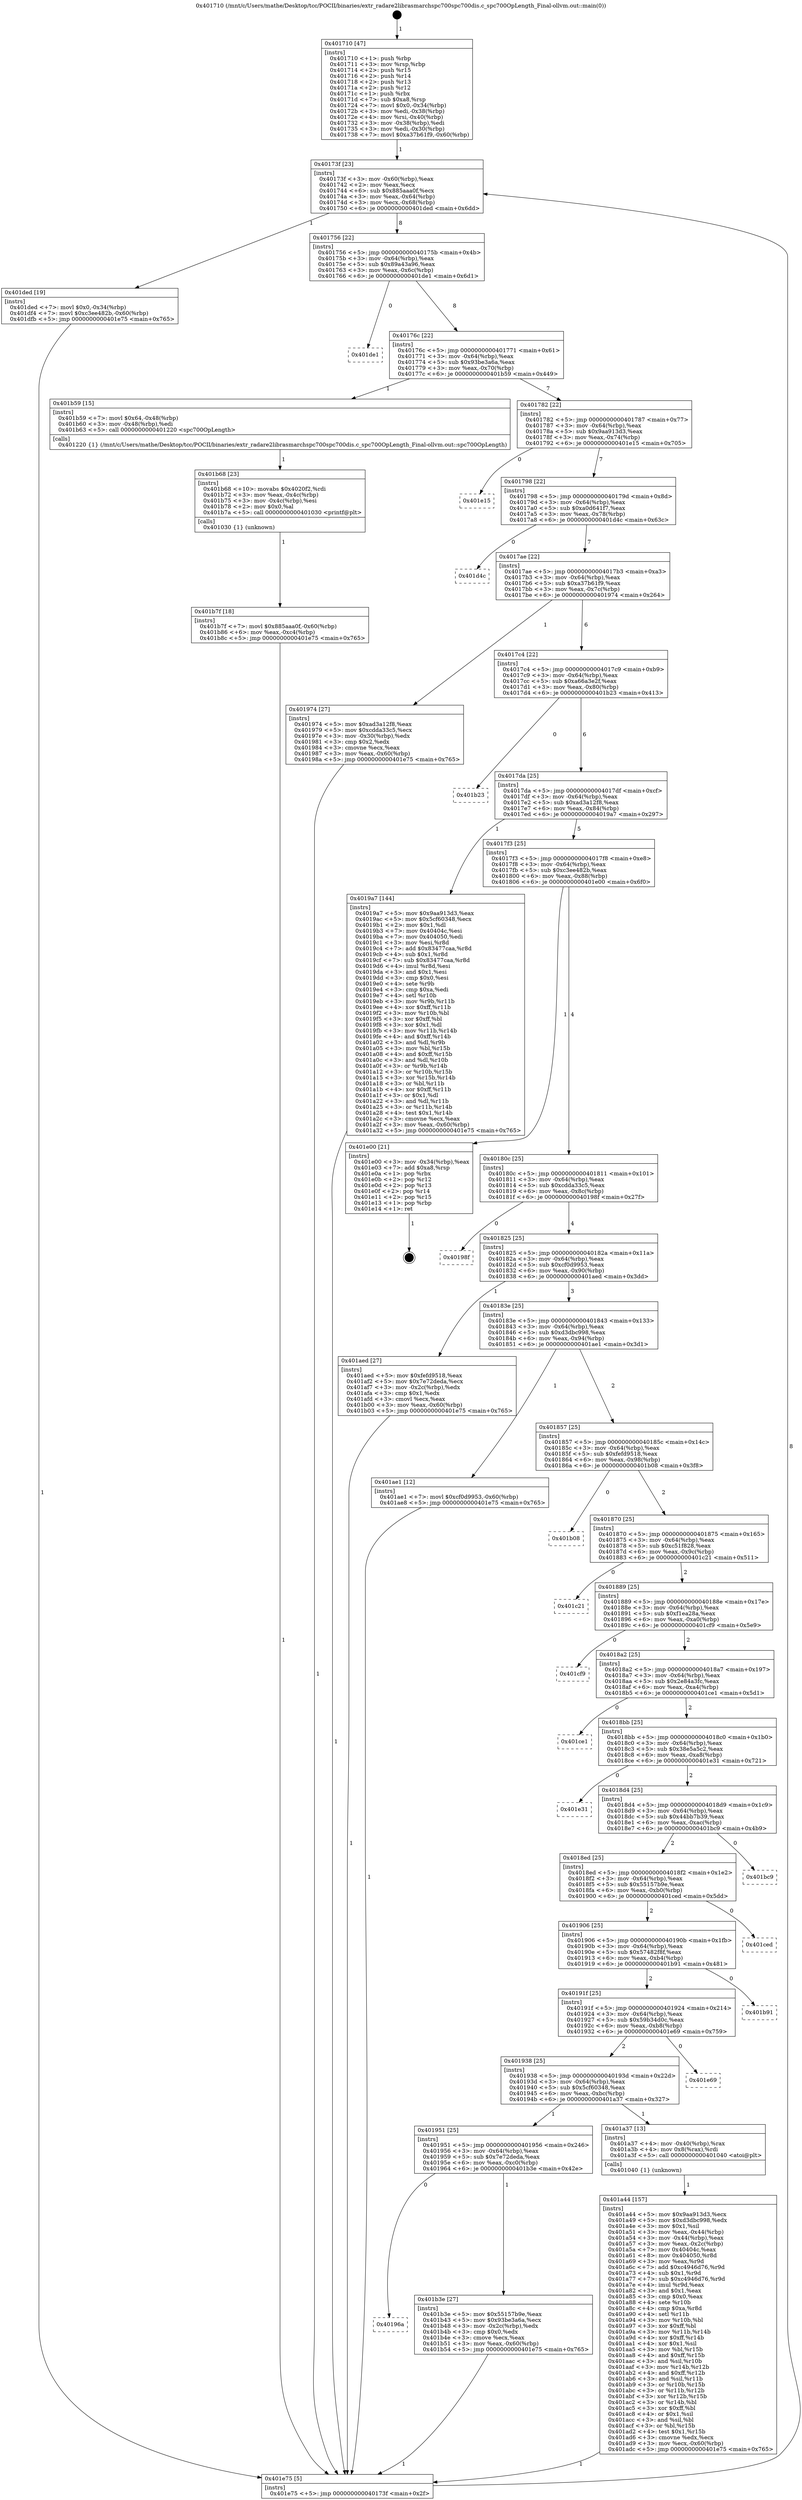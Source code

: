 digraph "0x401710" {
  label = "0x401710 (/mnt/c/Users/mathe/Desktop/tcc/POCII/binaries/extr_radare2librasmarchspc700spc700dis.c_spc700OpLength_Final-ollvm.out::main(0))"
  labelloc = "t"
  node[shape=record]

  Entry [label="",width=0.3,height=0.3,shape=circle,fillcolor=black,style=filled]
  "0x40173f" [label="{
     0x40173f [23]\l
     | [instrs]\l
     &nbsp;&nbsp;0x40173f \<+3\>: mov -0x60(%rbp),%eax\l
     &nbsp;&nbsp;0x401742 \<+2\>: mov %eax,%ecx\l
     &nbsp;&nbsp;0x401744 \<+6\>: sub $0x885aaa0f,%ecx\l
     &nbsp;&nbsp;0x40174a \<+3\>: mov %eax,-0x64(%rbp)\l
     &nbsp;&nbsp;0x40174d \<+3\>: mov %ecx,-0x68(%rbp)\l
     &nbsp;&nbsp;0x401750 \<+6\>: je 0000000000401ded \<main+0x6dd\>\l
  }"]
  "0x401ded" [label="{
     0x401ded [19]\l
     | [instrs]\l
     &nbsp;&nbsp;0x401ded \<+7\>: movl $0x0,-0x34(%rbp)\l
     &nbsp;&nbsp;0x401df4 \<+7\>: movl $0xc3ee482b,-0x60(%rbp)\l
     &nbsp;&nbsp;0x401dfb \<+5\>: jmp 0000000000401e75 \<main+0x765\>\l
  }"]
  "0x401756" [label="{
     0x401756 [22]\l
     | [instrs]\l
     &nbsp;&nbsp;0x401756 \<+5\>: jmp 000000000040175b \<main+0x4b\>\l
     &nbsp;&nbsp;0x40175b \<+3\>: mov -0x64(%rbp),%eax\l
     &nbsp;&nbsp;0x40175e \<+5\>: sub $0x89a43a96,%eax\l
     &nbsp;&nbsp;0x401763 \<+3\>: mov %eax,-0x6c(%rbp)\l
     &nbsp;&nbsp;0x401766 \<+6\>: je 0000000000401de1 \<main+0x6d1\>\l
  }"]
  Exit [label="",width=0.3,height=0.3,shape=circle,fillcolor=black,style=filled,peripheries=2]
  "0x401de1" [label="{
     0x401de1\l
  }", style=dashed]
  "0x40176c" [label="{
     0x40176c [22]\l
     | [instrs]\l
     &nbsp;&nbsp;0x40176c \<+5\>: jmp 0000000000401771 \<main+0x61\>\l
     &nbsp;&nbsp;0x401771 \<+3\>: mov -0x64(%rbp),%eax\l
     &nbsp;&nbsp;0x401774 \<+5\>: sub $0x93be3a6a,%eax\l
     &nbsp;&nbsp;0x401779 \<+3\>: mov %eax,-0x70(%rbp)\l
     &nbsp;&nbsp;0x40177c \<+6\>: je 0000000000401b59 \<main+0x449\>\l
  }"]
  "0x401b7f" [label="{
     0x401b7f [18]\l
     | [instrs]\l
     &nbsp;&nbsp;0x401b7f \<+7\>: movl $0x885aaa0f,-0x60(%rbp)\l
     &nbsp;&nbsp;0x401b86 \<+6\>: mov %eax,-0xc4(%rbp)\l
     &nbsp;&nbsp;0x401b8c \<+5\>: jmp 0000000000401e75 \<main+0x765\>\l
  }"]
  "0x401b59" [label="{
     0x401b59 [15]\l
     | [instrs]\l
     &nbsp;&nbsp;0x401b59 \<+7\>: movl $0x64,-0x48(%rbp)\l
     &nbsp;&nbsp;0x401b60 \<+3\>: mov -0x48(%rbp),%edi\l
     &nbsp;&nbsp;0x401b63 \<+5\>: call 0000000000401220 \<spc700OpLength\>\l
     | [calls]\l
     &nbsp;&nbsp;0x401220 \{1\} (/mnt/c/Users/mathe/Desktop/tcc/POCII/binaries/extr_radare2librasmarchspc700spc700dis.c_spc700OpLength_Final-ollvm.out::spc700OpLength)\l
  }"]
  "0x401782" [label="{
     0x401782 [22]\l
     | [instrs]\l
     &nbsp;&nbsp;0x401782 \<+5\>: jmp 0000000000401787 \<main+0x77\>\l
     &nbsp;&nbsp;0x401787 \<+3\>: mov -0x64(%rbp),%eax\l
     &nbsp;&nbsp;0x40178a \<+5\>: sub $0x9aa913d3,%eax\l
     &nbsp;&nbsp;0x40178f \<+3\>: mov %eax,-0x74(%rbp)\l
     &nbsp;&nbsp;0x401792 \<+6\>: je 0000000000401e15 \<main+0x705\>\l
  }"]
  "0x401b68" [label="{
     0x401b68 [23]\l
     | [instrs]\l
     &nbsp;&nbsp;0x401b68 \<+10\>: movabs $0x4020f2,%rdi\l
     &nbsp;&nbsp;0x401b72 \<+3\>: mov %eax,-0x4c(%rbp)\l
     &nbsp;&nbsp;0x401b75 \<+3\>: mov -0x4c(%rbp),%esi\l
     &nbsp;&nbsp;0x401b78 \<+2\>: mov $0x0,%al\l
     &nbsp;&nbsp;0x401b7a \<+5\>: call 0000000000401030 \<printf@plt\>\l
     | [calls]\l
     &nbsp;&nbsp;0x401030 \{1\} (unknown)\l
  }"]
  "0x401e15" [label="{
     0x401e15\l
  }", style=dashed]
  "0x401798" [label="{
     0x401798 [22]\l
     | [instrs]\l
     &nbsp;&nbsp;0x401798 \<+5\>: jmp 000000000040179d \<main+0x8d\>\l
     &nbsp;&nbsp;0x40179d \<+3\>: mov -0x64(%rbp),%eax\l
     &nbsp;&nbsp;0x4017a0 \<+5\>: sub $0xa0d641f7,%eax\l
     &nbsp;&nbsp;0x4017a5 \<+3\>: mov %eax,-0x78(%rbp)\l
     &nbsp;&nbsp;0x4017a8 \<+6\>: je 0000000000401d4c \<main+0x63c\>\l
  }"]
  "0x40196a" [label="{
     0x40196a\l
  }", style=dashed]
  "0x401d4c" [label="{
     0x401d4c\l
  }", style=dashed]
  "0x4017ae" [label="{
     0x4017ae [22]\l
     | [instrs]\l
     &nbsp;&nbsp;0x4017ae \<+5\>: jmp 00000000004017b3 \<main+0xa3\>\l
     &nbsp;&nbsp;0x4017b3 \<+3\>: mov -0x64(%rbp),%eax\l
     &nbsp;&nbsp;0x4017b6 \<+5\>: sub $0xa37b61f9,%eax\l
     &nbsp;&nbsp;0x4017bb \<+3\>: mov %eax,-0x7c(%rbp)\l
     &nbsp;&nbsp;0x4017be \<+6\>: je 0000000000401974 \<main+0x264\>\l
  }"]
  "0x401b3e" [label="{
     0x401b3e [27]\l
     | [instrs]\l
     &nbsp;&nbsp;0x401b3e \<+5\>: mov $0x55157b9e,%eax\l
     &nbsp;&nbsp;0x401b43 \<+5\>: mov $0x93be3a6a,%ecx\l
     &nbsp;&nbsp;0x401b48 \<+3\>: mov -0x2c(%rbp),%edx\l
     &nbsp;&nbsp;0x401b4b \<+3\>: cmp $0x0,%edx\l
     &nbsp;&nbsp;0x401b4e \<+3\>: cmove %ecx,%eax\l
     &nbsp;&nbsp;0x401b51 \<+3\>: mov %eax,-0x60(%rbp)\l
     &nbsp;&nbsp;0x401b54 \<+5\>: jmp 0000000000401e75 \<main+0x765\>\l
  }"]
  "0x401974" [label="{
     0x401974 [27]\l
     | [instrs]\l
     &nbsp;&nbsp;0x401974 \<+5\>: mov $0xad3a12f8,%eax\l
     &nbsp;&nbsp;0x401979 \<+5\>: mov $0xcdda33c5,%ecx\l
     &nbsp;&nbsp;0x40197e \<+3\>: mov -0x30(%rbp),%edx\l
     &nbsp;&nbsp;0x401981 \<+3\>: cmp $0x2,%edx\l
     &nbsp;&nbsp;0x401984 \<+3\>: cmovne %ecx,%eax\l
     &nbsp;&nbsp;0x401987 \<+3\>: mov %eax,-0x60(%rbp)\l
     &nbsp;&nbsp;0x40198a \<+5\>: jmp 0000000000401e75 \<main+0x765\>\l
  }"]
  "0x4017c4" [label="{
     0x4017c4 [22]\l
     | [instrs]\l
     &nbsp;&nbsp;0x4017c4 \<+5\>: jmp 00000000004017c9 \<main+0xb9\>\l
     &nbsp;&nbsp;0x4017c9 \<+3\>: mov -0x64(%rbp),%eax\l
     &nbsp;&nbsp;0x4017cc \<+5\>: sub $0xa66a3e2f,%eax\l
     &nbsp;&nbsp;0x4017d1 \<+3\>: mov %eax,-0x80(%rbp)\l
     &nbsp;&nbsp;0x4017d4 \<+6\>: je 0000000000401b23 \<main+0x413\>\l
  }"]
  "0x401e75" [label="{
     0x401e75 [5]\l
     | [instrs]\l
     &nbsp;&nbsp;0x401e75 \<+5\>: jmp 000000000040173f \<main+0x2f\>\l
  }"]
  "0x401710" [label="{
     0x401710 [47]\l
     | [instrs]\l
     &nbsp;&nbsp;0x401710 \<+1\>: push %rbp\l
     &nbsp;&nbsp;0x401711 \<+3\>: mov %rsp,%rbp\l
     &nbsp;&nbsp;0x401714 \<+2\>: push %r15\l
     &nbsp;&nbsp;0x401716 \<+2\>: push %r14\l
     &nbsp;&nbsp;0x401718 \<+2\>: push %r13\l
     &nbsp;&nbsp;0x40171a \<+2\>: push %r12\l
     &nbsp;&nbsp;0x40171c \<+1\>: push %rbx\l
     &nbsp;&nbsp;0x40171d \<+7\>: sub $0xa8,%rsp\l
     &nbsp;&nbsp;0x401724 \<+7\>: movl $0x0,-0x34(%rbp)\l
     &nbsp;&nbsp;0x40172b \<+3\>: mov %edi,-0x38(%rbp)\l
     &nbsp;&nbsp;0x40172e \<+4\>: mov %rsi,-0x40(%rbp)\l
     &nbsp;&nbsp;0x401732 \<+3\>: mov -0x38(%rbp),%edi\l
     &nbsp;&nbsp;0x401735 \<+3\>: mov %edi,-0x30(%rbp)\l
     &nbsp;&nbsp;0x401738 \<+7\>: movl $0xa37b61f9,-0x60(%rbp)\l
  }"]
  "0x401a44" [label="{
     0x401a44 [157]\l
     | [instrs]\l
     &nbsp;&nbsp;0x401a44 \<+5\>: mov $0x9aa913d3,%ecx\l
     &nbsp;&nbsp;0x401a49 \<+5\>: mov $0xd3dbc998,%edx\l
     &nbsp;&nbsp;0x401a4e \<+3\>: mov $0x1,%sil\l
     &nbsp;&nbsp;0x401a51 \<+3\>: mov %eax,-0x44(%rbp)\l
     &nbsp;&nbsp;0x401a54 \<+3\>: mov -0x44(%rbp),%eax\l
     &nbsp;&nbsp;0x401a57 \<+3\>: mov %eax,-0x2c(%rbp)\l
     &nbsp;&nbsp;0x401a5a \<+7\>: mov 0x40404c,%eax\l
     &nbsp;&nbsp;0x401a61 \<+8\>: mov 0x404050,%r8d\l
     &nbsp;&nbsp;0x401a69 \<+3\>: mov %eax,%r9d\l
     &nbsp;&nbsp;0x401a6c \<+7\>: add $0xc4946d76,%r9d\l
     &nbsp;&nbsp;0x401a73 \<+4\>: sub $0x1,%r9d\l
     &nbsp;&nbsp;0x401a77 \<+7\>: sub $0xc4946d76,%r9d\l
     &nbsp;&nbsp;0x401a7e \<+4\>: imul %r9d,%eax\l
     &nbsp;&nbsp;0x401a82 \<+3\>: and $0x1,%eax\l
     &nbsp;&nbsp;0x401a85 \<+3\>: cmp $0x0,%eax\l
     &nbsp;&nbsp;0x401a88 \<+4\>: sete %r10b\l
     &nbsp;&nbsp;0x401a8c \<+4\>: cmp $0xa,%r8d\l
     &nbsp;&nbsp;0x401a90 \<+4\>: setl %r11b\l
     &nbsp;&nbsp;0x401a94 \<+3\>: mov %r10b,%bl\l
     &nbsp;&nbsp;0x401a97 \<+3\>: xor $0xff,%bl\l
     &nbsp;&nbsp;0x401a9a \<+3\>: mov %r11b,%r14b\l
     &nbsp;&nbsp;0x401a9d \<+4\>: xor $0xff,%r14b\l
     &nbsp;&nbsp;0x401aa1 \<+4\>: xor $0x1,%sil\l
     &nbsp;&nbsp;0x401aa5 \<+3\>: mov %bl,%r15b\l
     &nbsp;&nbsp;0x401aa8 \<+4\>: and $0xff,%r15b\l
     &nbsp;&nbsp;0x401aac \<+3\>: and %sil,%r10b\l
     &nbsp;&nbsp;0x401aaf \<+3\>: mov %r14b,%r12b\l
     &nbsp;&nbsp;0x401ab2 \<+4\>: and $0xff,%r12b\l
     &nbsp;&nbsp;0x401ab6 \<+3\>: and %sil,%r11b\l
     &nbsp;&nbsp;0x401ab9 \<+3\>: or %r10b,%r15b\l
     &nbsp;&nbsp;0x401abc \<+3\>: or %r11b,%r12b\l
     &nbsp;&nbsp;0x401abf \<+3\>: xor %r12b,%r15b\l
     &nbsp;&nbsp;0x401ac2 \<+3\>: or %r14b,%bl\l
     &nbsp;&nbsp;0x401ac5 \<+3\>: xor $0xff,%bl\l
     &nbsp;&nbsp;0x401ac8 \<+4\>: or $0x1,%sil\l
     &nbsp;&nbsp;0x401acc \<+3\>: and %sil,%bl\l
     &nbsp;&nbsp;0x401acf \<+3\>: or %bl,%r15b\l
     &nbsp;&nbsp;0x401ad2 \<+4\>: test $0x1,%r15b\l
     &nbsp;&nbsp;0x401ad6 \<+3\>: cmovne %edx,%ecx\l
     &nbsp;&nbsp;0x401ad9 \<+3\>: mov %ecx,-0x60(%rbp)\l
     &nbsp;&nbsp;0x401adc \<+5\>: jmp 0000000000401e75 \<main+0x765\>\l
  }"]
  "0x401b23" [label="{
     0x401b23\l
  }", style=dashed]
  "0x4017da" [label="{
     0x4017da [25]\l
     | [instrs]\l
     &nbsp;&nbsp;0x4017da \<+5\>: jmp 00000000004017df \<main+0xcf\>\l
     &nbsp;&nbsp;0x4017df \<+3\>: mov -0x64(%rbp),%eax\l
     &nbsp;&nbsp;0x4017e2 \<+5\>: sub $0xad3a12f8,%eax\l
     &nbsp;&nbsp;0x4017e7 \<+6\>: mov %eax,-0x84(%rbp)\l
     &nbsp;&nbsp;0x4017ed \<+6\>: je 00000000004019a7 \<main+0x297\>\l
  }"]
  "0x401951" [label="{
     0x401951 [25]\l
     | [instrs]\l
     &nbsp;&nbsp;0x401951 \<+5\>: jmp 0000000000401956 \<main+0x246\>\l
     &nbsp;&nbsp;0x401956 \<+3\>: mov -0x64(%rbp),%eax\l
     &nbsp;&nbsp;0x401959 \<+5\>: sub $0x7e72deda,%eax\l
     &nbsp;&nbsp;0x40195e \<+6\>: mov %eax,-0xc0(%rbp)\l
     &nbsp;&nbsp;0x401964 \<+6\>: je 0000000000401b3e \<main+0x42e\>\l
  }"]
  "0x4019a7" [label="{
     0x4019a7 [144]\l
     | [instrs]\l
     &nbsp;&nbsp;0x4019a7 \<+5\>: mov $0x9aa913d3,%eax\l
     &nbsp;&nbsp;0x4019ac \<+5\>: mov $0x5cf60348,%ecx\l
     &nbsp;&nbsp;0x4019b1 \<+2\>: mov $0x1,%dl\l
     &nbsp;&nbsp;0x4019b3 \<+7\>: mov 0x40404c,%esi\l
     &nbsp;&nbsp;0x4019ba \<+7\>: mov 0x404050,%edi\l
     &nbsp;&nbsp;0x4019c1 \<+3\>: mov %esi,%r8d\l
     &nbsp;&nbsp;0x4019c4 \<+7\>: add $0x83477caa,%r8d\l
     &nbsp;&nbsp;0x4019cb \<+4\>: sub $0x1,%r8d\l
     &nbsp;&nbsp;0x4019cf \<+7\>: sub $0x83477caa,%r8d\l
     &nbsp;&nbsp;0x4019d6 \<+4\>: imul %r8d,%esi\l
     &nbsp;&nbsp;0x4019da \<+3\>: and $0x1,%esi\l
     &nbsp;&nbsp;0x4019dd \<+3\>: cmp $0x0,%esi\l
     &nbsp;&nbsp;0x4019e0 \<+4\>: sete %r9b\l
     &nbsp;&nbsp;0x4019e4 \<+3\>: cmp $0xa,%edi\l
     &nbsp;&nbsp;0x4019e7 \<+4\>: setl %r10b\l
     &nbsp;&nbsp;0x4019eb \<+3\>: mov %r9b,%r11b\l
     &nbsp;&nbsp;0x4019ee \<+4\>: xor $0xff,%r11b\l
     &nbsp;&nbsp;0x4019f2 \<+3\>: mov %r10b,%bl\l
     &nbsp;&nbsp;0x4019f5 \<+3\>: xor $0xff,%bl\l
     &nbsp;&nbsp;0x4019f8 \<+3\>: xor $0x1,%dl\l
     &nbsp;&nbsp;0x4019fb \<+3\>: mov %r11b,%r14b\l
     &nbsp;&nbsp;0x4019fe \<+4\>: and $0xff,%r14b\l
     &nbsp;&nbsp;0x401a02 \<+3\>: and %dl,%r9b\l
     &nbsp;&nbsp;0x401a05 \<+3\>: mov %bl,%r15b\l
     &nbsp;&nbsp;0x401a08 \<+4\>: and $0xff,%r15b\l
     &nbsp;&nbsp;0x401a0c \<+3\>: and %dl,%r10b\l
     &nbsp;&nbsp;0x401a0f \<+3\>: or %r9b,%r14b\l
     &nbsp;&nbsp;0x401a12 \<+3\>: or %r10b,%r15b\l
     &nbsp;&nbsp;0x401a15 \<+3\>: xor %r15b,%r14b\l
     &nbsp;&nbsp;0x401a18 \<+3\>: or %bl,%r11b\l
     &nbsp;&nbsp;0x401a1b \<+4\>: xor $0xff,%r11b\l
     &nbsp;&nbsp;0x401a1f \<+3\>: or $0x1,%dl\l
     &nbsp;&nbsp;0x401a22 \<+3\>: and %dl,%r11b\l
     &nbsp;&nbsp;0x401a25 \<+3\>: or %r11b,%r14b\l
     &nbsp;&nbsp;0x401a28 \<+4\>: test $0x1,%r14b\l
     &nbsp;&nbsp;0x401a2c \<+3\>: cmovne %ecx,%eax\l
     &nbsp;&nbsp;0x401a2f \<+3\>: mov %eax,-0x60(%rbp)\l
     &nbsp;&nbsp;0x401a32 \<+5\>: jmp 0000000000401e75 \<main+0x765\>\l
  }"]
  "0x4017f3" [label="{
     0x4017f3 [25]\l
     | [instrs]\l
     &nbsp;&nbsp;0x4017f3 \<+5\>: jmp 00000000004017f8 \<main+0xe8\>\l
     &nbsp;&nbsp;0x4017f8 \<+3\>: mov -0x64(%rbp),%eax\l
     &nbsp;&nbsp;0x4017fb \<+5\>: sub $0xc3ee482b,%eax\l
     &nbsp;&nbsp;0x401800 \<+6\>: mov %eax,-0x88(%rbp)\l
     &nbsp;&nbsp;0x401806 \<+6\>: je 0000000000401e00 \<main+0x6f0\>\l
  }"]
  "0x401a37" [label="{
     0x401a37 [13]\l
     | [instrs]\l
     &nbsp;&nbsp;0x401a37 \<+4\>: mov -0x40(%rbp),%rax\l
     &nbsp;&nbsp;0x401a3b \<+4\>: mov 0x8(%rax),%rdi\l
     &nbsp;&nbsp;0x401a3f \<+5\>: call 0000000000401040 \<atoi@plt\>\l
     | [calls]\l
     &nbsp;&nbsp;0x401040 \{1\} (unknown)\l
  }"]
  "0x401e00" [label="{
     0x401e00 [21]\l
     | [instrs]\l
     &nbsp;&nbsp;0x401e00 \<+3\>: mov -0x34(%rbp),%eax\l
     &nbsp;&nbsp;0x401e03 \<+7\>: add $0xa8,%rsp\l
     &nbsp;&nbsp;0x401e0a \<+1\>: pop %rbx\l
     &nbsp;&nbsp;0x401e0b \<+2\>: pop %r12\l
     &nbsp;&nbsp;0x401e0d \<+2\>: pop %r13\l
     &nbsp;&nbsp;0x401e0f \<+2\>: pop %r14\l
     &nbsp;&nbsp;0x401e11 \<+2\>: pop %r15\l
     &nbsp;&nbsp;0x401e13 \<+1\>: pop %rbp\l
     &nbsp;&nbsp;0x401e14 \<+1\>: ret\l
  }"]
  "0x40180c" [label="{
     0x40180c [25]\l
     | [instrs]\l
     &nbsp;&nbsp;0x40180c \<+5\>: jmp 0000000000401811 \<main+0x101\>\l
     &nbsp;&nbsp;0x401811 \<+3\>: mov -0x64(%rbp),%eax\l
     &nbsp;&nbsp;0x401814 \<+5\>: sub $0xcdda33c5,%eax\l
     &nbsp;&nbsp;0x401819 \<+6\>: mov %eax,-0x8c(%rbp)\l
     &nbsp;&nbsp;0x40181f \<+6\>: je 000000000040198f \<main+0x27f\>\l
  }"]
  "0x401938" [label="{
     0x401938 [25]\l
     | [instrs]\l
     &nbsp;&nbsp;0x401938 \<+5\>: jmp 000000000040193d \<main+0x22d\>\l
     &nbsp;&nbsp;0x40193d \<+3\>: mov -0x64(%rbp),%eax\l
     &nbsp;&nbsp;0x401940 \<+5\>: sub $0x5cf60348,%eax\l
     &nbsp;&nbsp;0x401945 \<+6\>: mov %eax,-0xbc(%rbp)\l
     &nbsp;&nbsp;0x40194b \<+6\>: je 0000000000401a37 \<main+0x327\>\l
  }"]
  "0x40198f" [label="{
     0x40198f\l
  }", style=dashed]
  "0x401825" [label="{
     0x401825 [25]\l
     | [instrs]\l
     &nbsp;&nbsp;0x401825 \<+5\>: jmp 000000000040182a \<main+0x11a\>\l
     &nbsp;&nbsp;0x40182a \<+3\>: mov -0x64(%rbp),%eax\l
     &nbsp;&nbsp;0x40182d \<+5\>: sub $0xcf0d9953,%eax\l
     &nbsp;&nbsp;0x401832 \<+6\>: mov %eax,-0x90(%rbp)\l
     &nbsp;&nbsp;0x401838 \<+6\>: je 0000000000401aed \<main+0x3dd\>\l
  }"]
  "0x401e69" [label="{
     0x401e69\l
  }", style=dashed]
  "0x401aed" [label="{
     0x401aed [27]\l
     | [instrs]\l
     &nbsp;&nbsp;0x401aed \<+5\>: mov $0xfefd9518,%eax\l
     &nbsp;&nbsp;0x401af2 \<+5\>: mov $0x7e72deda,%ecx\l
     &nbsp;&nbsp;0x401af7 \<+3\>: mov -0x2c(%rbp),%edx\l
     &nbsp;&nbsp;0x401afa \<+3\>: cmp $0x1,%edx\l
     &nbsp;&nbsp;0x401afd \<+3\>: cmovl %ecx,%eax\l
     &nbsp;&nbsp;0x401b00 \<+3\>: mov %eax,-0x60(%rbp)\l
     &nbsp;&nbsp;0x401b03 \<+5\>: jmp 0000000000401e75 \<main+0x765\>\l
  }"]
  "0x40183e" [label="{
     0x40183e [25]\l
     | [instrs]\l
     &nbsp;&nbsp;0x40183e \<+5\>: jmp 0000000000401843 \<main+0x133\>\l
     &nbsp;&nbsp;0x401843 \<+3\>: mov -0x64(%rbp),%eax\l
     &nbsp;&nbsp;0x401846 \<+5\>: sub $0xd3dbc998,%eax\l
     &nbsp;&nbsp;0x40184b \<+6\>: mov %eax,-0x94(%rbp)\l
     &nbsp;&nbsp;0x401851 \<+6\>: je 0000000000401ae1 \<main+0x3d1\>\l
  }"]
  "0x40191f" [label="{
     0x40191f [25]\l
     | [instrs]\l
     &nbsp;&nbsp;0x40191f \<+5\>: jmp 0000000000401924 \<main+0x214\>\l
     &nbsp;&nbsp;0x401924 \<+3\>: mov -0x64(%rbp),%eax\l
     &nbsp;&nbsp;0x401927 \<+5\>: sub $0x59b34d0c,%eax\l
     &nbsp;&nbsp;0x40192c \<+6\>: mov %eax,-0xb8(%rbp)\l
     &nbsp;&nbsp;0x401932 \<+6\>: je 0000000000401e69 \<main+0x759\>\l
  }"]
  "0x401ae1" [label="{
     0x401ae1 [12]\l
     | [instrs]\l
     &nbsp;&nbsp;0x401ae1 \<+7\>: movl $0xcf0d9953,-0x60(%rbp)\l
     &nbsp;&nbsp;0x401ae8 \<+5\>: jmp 0000000000401e75 \<main+0x765\>\l
  }"]
  "0x401857" [label="{
     0x401857 [25]\l
     | [instrs]\l
     &nbsp;&nbsp;0x401857 \<+5\>: jmp 000000000040185c \<main+0x14c\>\l
     &nbsp;&nbsp;0x40185c \<+3\>: mov -0x64(%rbp),%eax\l
     &nbsp;&nbsp;0x40185f \<+5\>: sub $0xfefd9518,%eax\l
     &nbsp;&nbsp;0x401864 \<+6\>: mov %eax,-0x98(%rbp)\l
     &nbsp;&nbsp;0x40186a \<+6\>: je 0000000000401b08 \<main+0x3f8\>\l
  }"]
  "0x401b91" [label="{
     0x401b91\l
  }", style=dashed]
  "0x401b08" [label="{
     0x401b08\l
  }", style=dashed]
  "0x401870" [label="{
     0x401870 [25]\l
     | [instrs]\l
     &nbsp;&nbsp;0x401870 \<+5\>: jmp 0000000000401875 \<main+0x165\>\l
     &nbsp;&nbsp;0x401875 \<+3\>: mov -0x64(%rbp),%eax\l
     &nbsp;&nbsp;0x401878 \<+5\>: sub $0xc51f828,%eax\l
     &nbsp;&nbsp;0x40187d \<+6\>: mov %eax,-0x9c(%rbp)\l
     &nbsp;&nbsp;0x401883 \<+6\>: je 0000000000401c21 \<main+0x511\>\l
  }"]
  "0x401906" [label="{
     0x401906 [25]\l
     | [instrs]\l
     &nbsp;&nbsp;0x401906 \<+5\>: jmp 000000000040190b \<main+0x1fb\>\l
     &nbsp;&nbsp;0x40190b \<+3\>: mov -0x64(%rbp),%eax\l
     &nbsp;&nbsp;0x40190e \<+5\>: sub $0x57482f8f,%eax\l
     &nbsp;&nbsp;0x401913 \<+6\>: mov %eax,-0xb4(%rbp)\l
     &nbsp;&nbsp;0x401919 \<+6\>: je 0000000000401b91 \<main+0x481\>\l
  }"]
  "0x401c21" [label="{
     0x401c21\l
  }", style=dashed]
  "0x401889" [label="{
     0x401889 [25]\l
     | [instrs]\l
     &nbsp;&nbsp;0x401889 \<+5\>: jmp 000000000040188e \<main+0x17e\>\l
     &nbsp;&nbsp;0x40188e \<+3\>: mov -0x64(%rbp),%eax\l
     &nbsp;&nbsp;0x401891 \<+5\>: sub $0xf1ea28a,%eax\l
     &nbsp;&nbsp;0x401896 \<+6\>: mov %eax,-0xa0(%rbp)\l
     &nbsp;&nbsp;0x40189c \<+6\>: je 0000000000401cf9 \<main+0x5e9\>\l
  }"]
  "0x401ced" [label="{
     0x401ced\l
  }", style=dashed]
  "0x401cf9" [label="{
     0x401cf9\l
  }", style=dashed]
  "0x4018a2" [label="{
     0x4018a2 [25]\l
     | [instrs]\l
     &nbsp;&nbsp;0x4018a2 \<+5\>: jmp 00000000004018a7 \<main+0x197\>\l
     &nbsp;&nbsp;0x4018a7 \<+3\>: mov -0x64(%rbp),%eax\l
     &nbsp;&nbsp;0x4018aa \<+5\>: sub $0x2e84a3fc,%eax\l
     &nbsp;&nbsp;0x4018af \<+6\>: mov %eax,-0xa4(%rbp)\l
     &nbsp;&nbsp;0x4018b5 \<+6\>: je 0000000000401ce1 \<main+0x5d1\>\l
  }"]
  "0x4018ed" [label="{
     0x4018ed [25]\l
     | [instrs]\l
     &nbsp;&nbsp;0x4018ed \<+5\>: jmp 00000000004018f2 \<main+0x1e2\>\l
     &nbsp;&nbsp;0x4018f2 \<+3\>: mov -0x64(%rbp),%eax\l
     &nbsp;&nbsp;0x4018f5 \<+5\>: sub $0x55157b9e,%eax\l
     &nbsp;&nbsp;0x4018fa \<+6\>: mov %eax,-0xb0(%rbp)\l
     &nbsp;&nbsp;0x401900 \<+6\>: je 0000000000401ced \<main+0x5dd\>\l
  }"]
  "0x401ce1" [label="{
     0x401ce1\l
  }", style=dashed]
  "0x4018bb" [label="{
     0x4018bb [25]\l
     | [instrs]\l
     &nbsp;&nbsp;0x4018bb \<+5\>: jmp 00000000004018c0 \<main+0x1b0\>\l
     &nbsp;&nbsp;0x4018c0 \<+3\>: mov -0x64(%rbp),%eax\l
     &nbsp;&nbsp;0x4018c3 \<+5\>: sub $0x38e5a5c2,%eax\l
     &nbsp;&nbsp;0x4018c8 \<+6\>: mov %eax,-0xa8(%rbp)\l
     &nbsp;&nbsp;0x4018ce \<+6\>: je 0000000000401e31 \<main+0x721\>\l
  }"]
  "0x401bc9" [label="{
     0x401bc9\l
  }", style=dashed]
  "0x401e31" [label="{
     0x401e31\l
  }", style=dashed]
  "0x4018d4" [label="{
     0x4018d4 [25]\l
     | [instrs]\l
     &nbsp;&nbsp;0x4018d4 \<+5\>: jmp 00000000004018d9 \<main+0x1c9\>\l
     &nbsp;&nbsp;0x4018d9 \<+3\>: mov -0x64(%rbp),%eax\l
     &nbsp;&nbsp;0x4018dc \<+5\>: sub $0x44bb7b39,%eax\l
     &nbsp;&nbsp;0x4018e1 \<+6\>: mov %eax,-0xac(%rbp)\l
     &nbsp;&nbsp;0x4018e7 \<+6\>: je 0000000000401bc9 \<main+0x4b9\>\l
  }"]
  Entry -> "0x401710" [label=" 1"]
  "0x40173f" -> "0x401ded" [label=" 1"]
  "0x40173f" -> "0x401756" [label=" 8"]
  "0x401e00" -> Exit [label=" 1"]
  "0x401756" -> "0x401de1" [label=" 0"]
  "0x401756" -> "0x40176c" [label=" 8"]
  "0x401ded" -> "0x401e75" [label=" 1"]
  "0x40176c" -> "0x401b59" [label=" 1"]
  "0x40176c" -> "0x401782" [label=" 7"]
  "0x401b7f" -> "0x401e75" [label=" 1"]
  "0x401782" -> "0x401e15" [label=" 0"]
  "0x401782" -> "0x401798" [label=" 7"]
  "0x401b68" -> "0x401b7f" [label=" 1"]
  "0x401798" -> "0x401d4c" [label=" 0"]
  "0x401798" -> "0x4017ae" [label=" 7"]
  "0x401b59" -> "0x401b68" [label=" 1"]
  "0x4017ae" -> "0x401974" [label=" 1"]
  "0x4017ae" -> "0x4017c4" [label=" 6"]
  "0x401974" -> "0x401e75" [label=" 1"]
  "0x401710" -> "0x40173f" [label=" 1"]
  "0x401e75" -> "0x40173f" [label=" 8"]
  "0x401b3e" -> "0x401e75" [label=" 1"]
  "0x4017c4" -> "0x401b23" [label=" 0"]
  "0x4017c4" -> "0x4017da" [label=" 6"]
  "0x401951" -> "0x401b3e" [label=" 1"]
  "0x4017da" -> "0x4019a7" [label=" 1"]
  "0x4017da" -> "0x4017f3" [label=" 5"]
  "0x4019a7" -> "0x401e75" [label=" 1"]
  "0x401951" -> "0x40196a" [label=" 0"]
  "0x4017f3" -> "0x401e00" [label=" 1"]
  "0x4017f3" -> "0x40180c" [label=" 4"]
  "0x401aed" -> "0x401e75" [label=" 1"]
  "0x40180c" -> "0x40198f" [label=" 0"]
  "0x40180c" -> "0x401825" [label=" 4"]
  "0x401a44" -> "0x401e75" [label=" 1"]
  "0x401825" -> "0x401aed" [label=" 1"]
  "0x401825" -> "0x40183e" [label=" 3"]
  "0x401a37" -> "0x401a44" [label=" 1"]
  "0x40183e" -> "0x401ae1" [label=" 1"]
  "0x40183e" -> "0x401857" [label=" 2"]
  "0x401938" -> "0x401a37" [label=" 1"]
  "0x401857" -> "0x401b08" [label=" 0"]
  "0x401857" -> "0x401870" [label=" 2"]
  "0x401ae1" -> "0x401e75" [label=" 1"]
  "0x401870" -> "0x401c21" [label=" 0"]
  "0x401870" -> "0x401889" [label=" 2"]
  "0x40191f" -> "0x401e69" [label=" 0"]
  "0x401889" -> "0x401cf9" [label=" 0"]
  "0x401889" -> "0x4018a2" [label=" 2"]
  "0x401938" -> "0x401951" [label=" 1"]
  "0x4018a2" -> "0x401ce1" [label=" 0"]
  "0x4018a2" -> "0x4018bb" [label=" 2"]
  "0x401906" -> "0x401b91" [label=" 0"]
  "0x4018bb" -> "0x401e31" [label=" 0"]
  "0x4018bb" -> "0x4018d4" [label=" 2"]
  "0x40191f" -> "0x401938" [label=" 2"]
  "0x4018d4" -> "0x401bc9" [label=" 0"]
  "0x4018d4" -> "0x4018ed" [label=" 2"]
  "0x401906" -> "0x40191f" [label=" 2"]
  "0x4018ed" -> "0x401ced" [label=" 0"]
  "0x4018ed" -> "0x401906" [label=" 2"]
}
